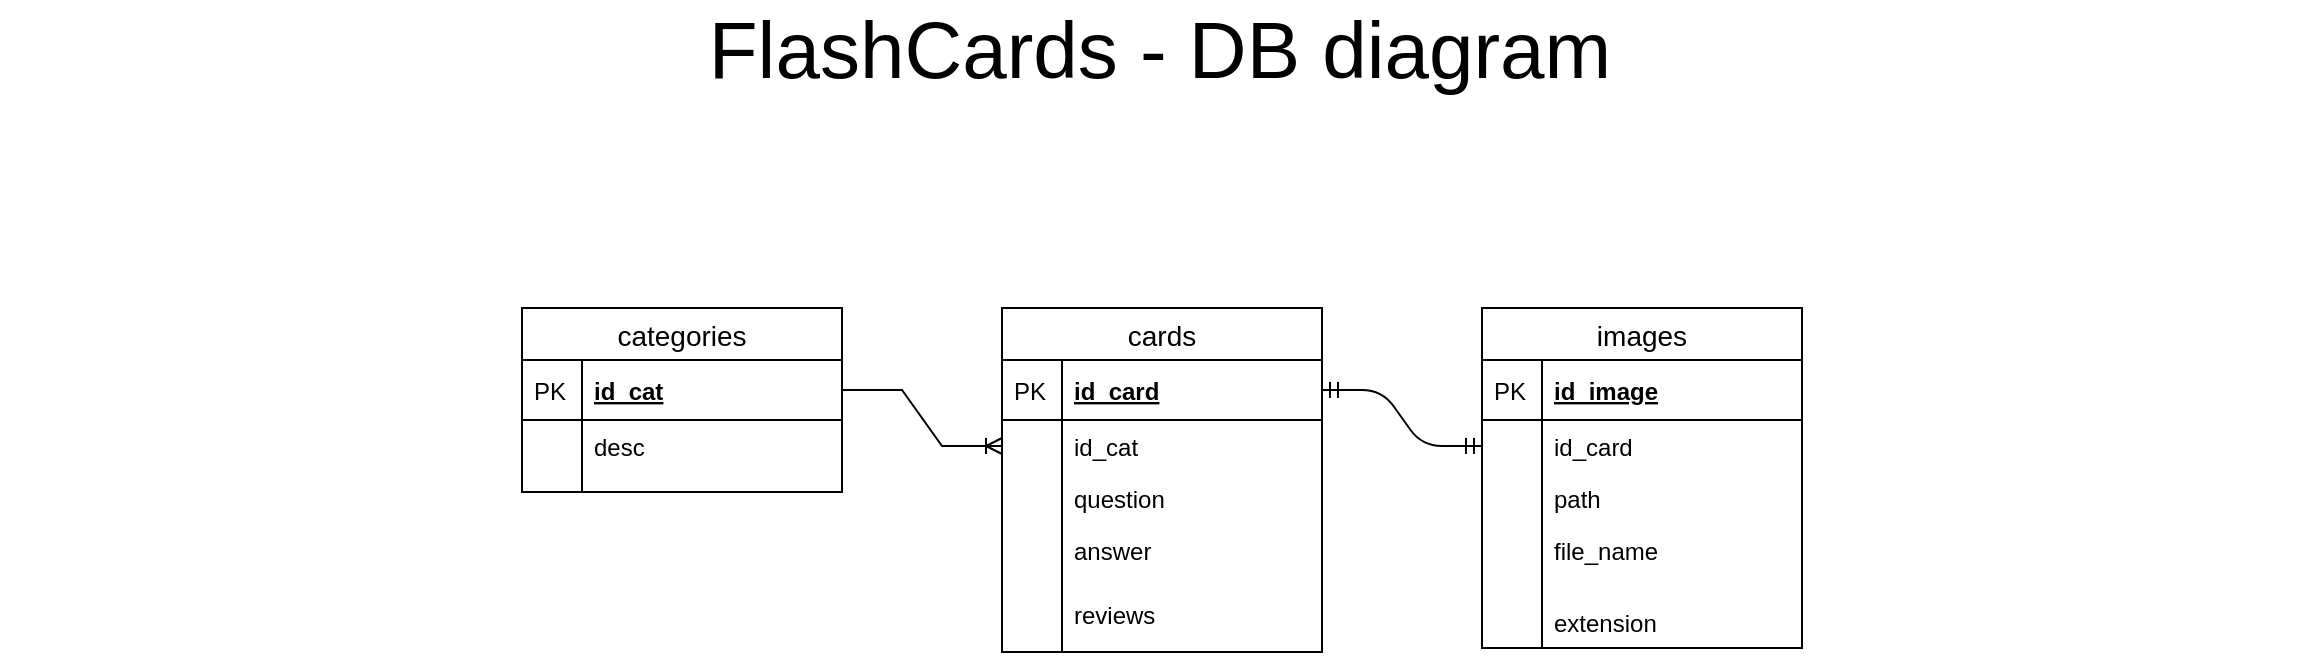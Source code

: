 <mxfile version="13.1.6" type="device"><diagram id="dNMq9U2R-LCNc8RgKRAC" name="Page-1"><mxGraphModel dx="1261" dy="739" grid="1" gridSize="10" guides="1" tooltips="1" connect="1" arrows="1" fold="1" page="1" pageScale="1" pageWidth="1169" pageHeight="827" math="0" shadow="0"><root><mxCell id="0"/><mxCell id="1" parent="0"/><mxCell id="Qu0dNrhzA6rnEts9Xwyr-50" value="" style="edgeStyle=entityRelationEdgeStyle;fontSize=12;html=1;endArrow=ERoneToMany;rounded=0;jumpStyle=sharp;jumpSize=0;bendable=1;anchorPointDirection=0;verticalAlign=bottom;horizontal=0;labelPosition=left;verticalLabelPosition=top;align=right;textDirection=ltr;entryX=0;entryY=0.5;entryDx=0;entryDy=0;" edge="1" parent="1" source="Qu0dNrhzA6rnEts9Xwyr-27" target="Qu0dNrhzA6rnEts9Xwyr-4"><mxGeometry width="100" height="100" relative="1" as="geometry"><mxPoint x="735" y="370" as="sourcePoint"/><mxPoint x="725" y="590" as="targetPoint"/></mxGeometry></mxCell><mxCell id="Qu0dNrhzA6rnEts9Xwyr-52" value="" style="edgeStyle=entityRelationEdgeStyle;fontSize=12;html=1;endArrow=ERmandOne;startArrow=ERmandOne;entryX=0;entryY=0.5;entryDx=0;entryDy=0;exitX=1;exitY=0.5;exitDx=0;exitDy=0;" edge="1" parent="1" source="Qu0dNrhzA6rnEts9Xwyr-2" target="Qu0dNrhzA6rnEts9Xwyr-35"><mxGeometry width="100" height="100" relative="1" as="geometry"><mxPoint x="565" y="430" as="sourcePoint"/><mxPoint x="665" y="330" as="targetPoint"/></mxGeometry></mxCell><mxCell id="Qu0dNrhzA6rnEts9Xwyr-53" value="FlashCards - DB diagram" style="text;html=1;strokeColor=none;fillColor=none;align=center;verticalAlign=middle;whiteSpace=wrap;rounded=0;fontSize=40;" vertex="1" parent="1"><mxGeometry x="4" y="50" width="1160" height="20" as="geometry"/></mxCell><mxCell id="Qu0dNrhzA6rnEts9Xwyr-1" value="cards" style="swimlane;fontStyle=0;childLayout=stackLayout;horizontal=1;startSize=26;horizontalStack=0;resizeParent=1;resizeParentMax=0;resizeLast=0;collapsible=1;marginBottom=0;align=center;fontSize=14;" vertex="1" parent="1"><mxGeometry x="505" y="190" width="160" height="172" as="geometry"><mxRectangle x="120" y="100" width="70" height="26" as="alternateBounds"/></mxGeometry></mxCell><mxCell id="Qu0dNrhzA6rnEts9Xwyr-2" value="id_card" style="shape=partialRectangle;top=0;left=0;right=0;bottom=1;align=left;verticalAlign=middle;fillColor=none;spacingLeft=34;spacingRight=4;overflow=hidden;rotatable=0;points=[[0,0.5],[1,0.5]];portConstraint=eastwest;dropTarget=0;fontStyle=5;fontSize=12;" vertex="1" parent="Qu0dNrhzA6rnEts9Xwyr-1"><mxGeometry y="26" width="160" height="30" as="geometry"/></mxCell><mxCell id="Qu0dNrhzA6rnEts9Xwyr-3" value="PK" style="shape=partialRectangle;top=0;left=0;bottom=0;fillColor=none;align=left;verticalAlign=middle;spacingLeft=4;spacingRight=4;overflow=hidden;rotatable=0;points=[];portConstraint=eastwest;part=1;fontSize=12;" vertex="1" connectable="0" parent="Qu0dNrhzA6rnEts9Xwyr-2"><mxGeometry width="30" height="30" as="geometry"/></mxCell><mxCell id="Qu0dNrhzA6rnEts9Xwyr-4" value="id_cat" style="shape=partialRectangle;top=0;left=0;right=0;bottom=0;align=left;verticalAlign=top;fillColor=none;spacingLeft=34;spacingRight=4;overflow=hidden;rotatable=0;points=[[0,0.5],[1,0.5]];portConstraint=eastwest;dropTarget=0;fontSize=12;" vertex="1" parent="Qu0dNrhzA6rnEts9Xwyr-1"><mxGeometry y="56" width="160" height="26" as="geometry"/></mxCell><mxCell id="Qu0dNrhzA6rnEts9Xwyr-5" value="" style="shape=partialRectangle;top=0;left=0;bottom=0;fillColor=none;align=left;verticalAlign=top;spacingLeft=4;spacingRight=4;overflow=hidden;rotatable=0;points=[];portConstraint=eastwest;part=1;fontSize=12;" vertex="1" connectable="0" parent="Qu0dNrhzA6rnEts9Xwyr-4"><mxGeometry width="30" height="26" as="geometry"/></mxCell><mxCell id="Qu0dNrhzA6rnEts9Xwyr-6" value="question" style="shape=partialRectangle;top=0;left=0;right=0;bottom=0;align=left;verticalAlign=top;fillColor=none;spacingLeft=34;spacingRight=4;overflow=hidden;rotatable=0;points=[[0,0.5],[1,0.5]];portConstraint=eastwest;dropTarget=0;fontSize=12;" vertex="1" parent="Qu0dNrhzA6rnEts9Xwyr-1"><mxGeometry y="82" width="160" height="26" as="geometry"/></mxCell><mxCell id="Qu0dNrhzA6rnEts9Xwyr-7" value="" style="shape=partialRectangle;top=0;left=0;bottom=0;fillColor=none;align=left;verticalAlign=top;spacingLeft=4;spacingRight=4;overflow=hidden;rotatable=0;points=[];portConstraint=eastwest;part=1;fontSize=12;" vertex="1" connectable="0" parent="Qu0dNrhzA6rnEts9Xwyr-6"><mxGeometry width="30" height="26" as="geometry"/></mxCell><mxCell id="Qu0dNrhzA6rnEts9Xwyr-8" value="answer" style="shape=partialRectangle;top=0;left=0;right=0;bottom=0;align=left;verticalAlign=top;fillColor=none;spacingLeft=34;spacingRight=4;overflow=hidden;rotatable=0;points=[[0,0.5],[1,0.5]];portConstraint=eastwest;dropTarget=0;fontSize=12;" vertex="1" parent="Qu0dNrhzA6rnEts9Xwyr-1"><mxGeometry y="108" width="160" height="32" as="geometry"/></mxCell><mxCell id="Qu0dNrhzA6rnEts9Xwyr-9" value="" style="shape=partialRectangle;top=0;left=0;bottom=0;fillColor=none;align=left;verticalAlign=top;spacingLeft=4;spacingRight=4;overflow=hidden;rotatable=0;points=[];portConstraint=eastwest;part=1;fontSize=12;" vertex="1" connectable="0" parent="Qu0dNrhzA6rnEts9Xwyr-8"><mxGeometry width="30" height="32" as="geometry"/></mxCell><mxCell id="Qu0dNrhzA6rnEts9Xwyr-12" value="reviews" style="shape=partialRectangle;top=0;left=0;right=0;bottom=0;align=left;verticalAlign=top;fillColor=none;spacingLeft=34;spacingRight=4;overflow=hidden;rotatable=0;points=[[0,0.5],[1,0.5]];portConstraint=eastwest;dropTarget=0;fontSize=12;" vertex="1" parent="Qu0dNrhzA6rnEts9Xwyr-1"><mxGeometry y="140" width="160" height="32" as="geometry"/></mxCell><mxCell id="Qu0dNrhzA6rnEts9Xwyr-13" value="" style="shape=partialRectangle;top=0;left=0;bottom=0;fillColor=none;align=left;verticalAlign=top;spacingLeft=4;spacingRight=4;overflow=hidden;rotatable=0;points=[];portConstraint=eastwest;part=1;fontSize=12;" vertex="1" connectable="0" parent="Qu0dNrhzA6rnEts9Xwyr-12"><mxGeometry width="30" height="32" as="geometry"/></mxCell><mxCell id="Qu0dNrhzA6rnEts9Xwyr-32" value="images" style="swimlane;fontStyle=0;childLayout=stackLayout;horizontal=1;startSize=26;horizontalStack=0;resizeParent=1;resizeParentMax=0;resizeLast=0;collapsible=1;marginBottom=0;align=center;fontSize=14;" vertex="1" parent="1"><mxGeometry x="745" y="190" width="160" height="170" as="geometry"/></mxCell><mxCell id="Qu0dNrhzA6rnEts9Xwyr-33" value="id_image" style="shape=partialRectangle;top=0;left=0;right=0;bottom=1;align=left;verticalAlign=middle;fillColor=none;spacingLeft=34;spacingRight=4;overflow=hidden;rotatable=0;points=[[0,0.5],[1,0.5]];portConstraint=eastwest;dropTarget=0;fontStyle=5;fontSize=12;" vertex="1" parent="Qu0dNrhzA6rnEts9Xwyr-32"><mxGeometry y="26" width="160" height="30" as="geometry"/></mxCell><mxCell id="Qu0dNrhzA6rnEts9Xwyr-34" value="PK" style="shape=partialRectangle;top=0;left=0;bottom=0;fillColor=none;align=left;verticalAlign=middle;spacingLeft=4;spacingRight=4;overflow=hidden;rotatable=0;points=[];portConstraint=eastwest;part=1;fontSize=12;" vertex="1" connectable="0" parent="Qu0dNrhzA6rnEts9Xwyr-33"><mxGeometry width="30" height="30" as="geometry"/></mxCell><mxCell id="Qu0dNrhzA6rnEts9Xwyr-35" value="id_card" style="shape=partialRectangle;top=0;left=0;right=0;bottom=0;align=left;verticalAlign=top;fillColor=none;spacingLeft=34;spacingRight=4;overflow=hidden;rotatable=0;points=[[0,0.5],[1,0.5]];portConstraint=eastwest;dropTarget=0;fontSize=12;" vertex="1" parent="Qu0dNrhzA6rnEts9Xwyr-32"><mxGeometry y="56" width="160" height="26" as="geometry"/></mxCell><mxCell id="Qu0dNrhzA6rnEts9Xwyr-36" value="" style="shape=partialRectangle;top=0;left=0;bottom=0;fillColor=none;align=left;verticalAlign=top;spacingLeft=4;spacingRight=4;overflow=hidden;rotatable=0;points=[];portConstraint=eastwest;part=1;fontSize=12;" vertex="1" connectable="0" parent="Qu0dNrhzA6rnEts9Xwyr-35"><mxGeometry width="30" height="26" as="geometry"/></mxCell><mxCell id="Qu0dNrhzA6rnEts9Xwyr-37" value="path" style="shape=partialRectangle;top=0;left=0;right=0;bottom=0;align=left;verticalAlign=top;fillColor=none;spacingLeft=34;spacingRight=4;overflow=hidden;rotatable=0;points=[[0,0.5],[1,0.5]];portConstraint=eastwest;dropTarget=0;fontSize=12;" vertex="1" parent="Qu0dNrhzA6rnEts9Xwyr-32"><mxGeometry y="82" width="160" height="26" as="geometry"/></mxCell><mxCell id="Qu0dNrhzA6rnEts9Xwyr-38" value="" style="shape=partialRectangle;top=0;left=0;bottom=0;fillColor=none;align=left;verticalAlign=top;spacingLeft=4;spacingRight=4;overflow=hidden;rotatable=0;points=[];portConstraint=eastwest;part=1;fontSize=12;" vertex="1" connectable="0" parent="Qu0dNrhzA6rnEts9Xwyr-37"><mxGeometry width="30" height="26" as="geometry"/></mxCell><mxCell id="Qu0dNrhzA6rnEts9Xwyr-39" value="file_name" style="shape=partialRectangle;top=0;left=0;right=0;bottom=0;align=left;verticalAlign=top;fillColor=none;spacingLeft=34;spacingRight=4;overflow=hidden;rotatable=0;points=[[0,0.5],[1,0.5]];portConstraint=eastwest;dropTarget=0;fontSize=12;" vertex="1" parent="Qu0dNrhzA6rnEts9Xwyr-32"><mxGeometry y="108" width="160" height="26" as="geometry"/></mxCell><mxCell id="Qu0dNrhzA6rnEts9Xwyr-40" value="" style="shape=partialRectangle;top=0;left=0;bottom=0;fillColor=none;align=left;verticalAlign=top;spacingLeft=4;spacingRight=4;overflow=hidden;rotatable=0;points=[];portConstraint=eastwest;part=1;fontSize=12;" vertex="1" connectable="0" parent="Qu0dNrhzA6rnEts9Xwyr-39"><mxGeometry width="30" height="26" as="geometry"/></mxCell><mxCell id="Qu0dNrhzA6rnEts9Xwyr-41" value="" style="shape=partialRectangle;top=0;left=0;right=0;bottom=0;align=left;verticalAlign=top;fillColor=none;spacingLeft=34;spacingRight=4;overflow=hidden;rotatable=0;points=[[0,0.5],[1,0.5]];portConstraint=eastwest;dropTarget=0;fontSize=12;" vertex="1" parent="Qu0dNrhzA6rnEts9Xwyr-32"><mxGeometry y="134" width="160" height="10" as="geometry"/></mxCell><mxCell id="Qu0dNrhzA6rnEts9Xwyr-42" value="" style="shape=partialRectangle;top=0;left=0;bottom=0;fillColor=none;align=left;verticalAlign=top;spacingLeft=4;spacingRight=4;overflow=hidden;rotatable=0;points=[];portConstraint=eastwest;part=1;fontSize=12;" vertex="1" connectable="0" parent="Qu0dNrhzA6rnEts9Xwyr-41"><mxGeometry width="30" height="10" as="geometry"/></mxCell><mxCell id="Qu0dNrhzA6rnEts9Xwyr-43" value="extension" style="shape=partialRectangle;top=0;left=0;right=0;bottom=0;align=left;verticalAlign=top;fillColor=none;spacingLeft=34;spacingRight=4;overflow=hidden;rotatable=0;points=[[0,0.5],[1,0.5]];portConstraint=eastwest;dropTarget=0;fontSize=12;" vertex="1" parent="Qu0dNrhzA6rnEts9Xwyr-32"><mxGeometry y="144" width="160" height="26" as="geometry"/></mxCell><mxCell id="Qu0dNrhzA6rnEts9Xwyr-44" value="" style="shape=partialRectangle;top=0;left=0;bottom=0;fillColor=none;align=left;verticalAlign=top;spacingLeft=4;spacingRight=4;overflow=hidden;rotatable=0;points=[];portConstraint=eastwest;part=1;fontSize=12;" vertex="1" connectable="0" parent="Qu0dNrhzA6rnEts9Xwyr-43"><mxGeometry width="30" height="26" as="geometry"/></mxCell><mxCell id="Qu0dNrhzA6rnEts9Xwyr-16" value="categories" style="swimlane;fontStyle=0;childLayout=stackLayout;horizontal=1;startSize=26;horizontalStack=0;resizeParent=1;resizeParentMax=0;resizeLast=0;collapsible=1;marginBottom=0;align=center;fontSize=14;" vertex="1" parent="1"><mxGeometry x="265" y="190" width="160" height="92" as="geometry"/></mxCell><mxCell id="Qu0dNrhzA6rnEts9Xwyr-27" value="id_cat" style="shape=partialRectangle;top=0;left=0;right=0;bottom=1;align=left;verticalAlign=middle;fillColor=none;spacingLeft=34;spacingRight=4;overflow=hidden;rotatable=0;points=[[0,0.5],[1,0.5]];portConstraint=eastwest;dropTarget=0;fontStyle=5;fontSize=12;" vertex="1" parent="Qu0dNrhzA6rnEts9Xwyr-16"><mxGeometry y="26" width="160" height="30" as="geometry"/></mxCell><mxCell id="Qu0dNrhzA6rnEts9Xwyr-28" value="PK" style="shape=partialRectangle;top=0;left=0;bottom=0;fillColor=none;align=left;verticalAlign=middle;spacingLeft=4;spacingRight=4;overflow=hidden;rotatable=0;points=[];portConstraint=eastwest;part=1;fontSize=12;" vertex="1" connectable="0" parent="Qu0dNrhzA6rnEts9Xwyr-27"><mxGeometry width="30" height="30" as="geometry"/></mxCell><mxCell id="Qu0dNrhzA6rnEts9Xwyr-19" value="desc" style="shape=partialRectangle;top=0;left=0;right=0;bottom=0;align=left;verticalAlign=top;fillColor=none;spacingLeft=34;spacingRight=4;overflow=hidden;rotatable=0;points=[[0,0.5],[1,0.5]];portConstraint=eastwest;dropTarget=0;fontSize=12;" vertex="1" parent="Qu0dNrhzA6rnEts9Xwyr-16"><mxGeometry y="56" width="160" height="26" as="geometry"/></mxCell><mxCell id="Qu0dNrhzA6rnEts9Xwyr-20" value="" style="shape=partialRectangle;top=0;left=0;bottom=0;fillColor=none;align=left;verticalAlign=top;spacingLeft=4;spacingRight=4;overflow=hidden;rotatable=0;points=[];portConstraint=eastwest;part=1;fontSize=12;" vertex="1" connectable="0" parent="Qu0dNrhzA6rnEts9Xwyr-19"><mxGeometry width="30" height="26" as="geometry"/></mxCell><mxCell id="Qu0dNrhzA6rnEts9Xwyr-25" value="" style="shape=partialRectangle;top=0;left=0;right=0;bottom=0;align=left;verticalAlign=top;fillColor=none;spacingLeft=34;spacingRight=4;overflow=hidden;rotatable=0;points=[[0,0.5],[1,0.5]];portConstraint=eastwest;dropTarget=0;fontSize=12;" vertex="1" parent="Qu0dNrhzA6rnEts9Xwyr-16"><mxGeometry y="82" width="160" height="10" as="geometry"/></mxCell><mxCell id="Qu0dNrhzA6rnEts9Xwyr-26" value="" style="shape=partialRectangle;top=0;left=0;bottom=0;fillColor=none;align=left;verticalAlign=top;spacingLeft=4;spacingRight=4;overflow=hidden;rotatable=0;points=[];portConstraint=eastwest;part=1;fontSize=12;" vertex="1" connectable="0" parent="Qu0dNrhzA6rnEts9Xwyr-25"><mxGeometry width="30" height="10" as="geometry"/></mxCell></root></mxGraphModel></diagram></mxfile>